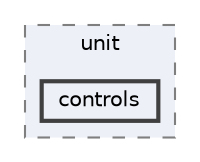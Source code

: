 digraph "app/app_tests/unit/controls"
{
 // LATEX_PDF_SIZE
  bgcolor="transparent";
  edge [fontname=Helvetica,fontsize=10,labelfontname=Helvetica,labelfontsize=10];
  node [fontname=Helvetica,fontsize=10,shape=box,height=0.2,width=0.4];
  compound=true
  subgraph clusterdir_9f3cf4e9959d69a629065a14f6a7ea01 {
    graph [ bgcolor="#edf0f7", pencolor="grey50", label="unit", fontname=Helvetica,fontsize=10 style="filled,dashed", URL="dir_9f3cf4e9959d69a629065a14f6a7ea01.html",tooltip=""]
  dir_b9a1d3f7838483448b76b914aa076fd2 [label="controls", fillcolor="#edf0f7", color="grey25", style="filled,bold", URL="dir_b9a1d3f7838483448b76b914aa076fd2.html",tooltip=""];
  }
}
